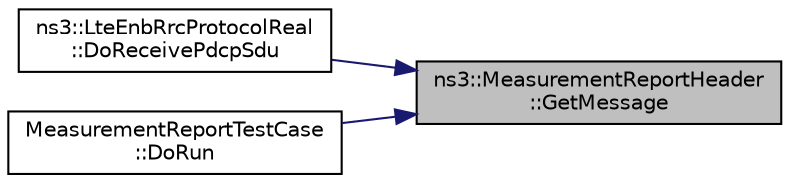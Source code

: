 digraph "ns3::MeasurementReportHeader::GetMessage"
{
 // LATEX_PDF_SIZE
  edge [fontname="Helvetica",fontsize="10",labelfontname="Helvetica",labelfontsize="10"];
  node [fontname="Helvetica",fontsize="10",shape=record];
  rankdir="RL";
  Node1 [label="ns3::MeasurementReportHeader\l::GetMessage",height=0.2,width=0.4,color="black", fillcolor="grey75", style="filled", fontcolor="black",tooltip="Returns a MeasurementReport IE from the values in the class attributes."];
  Node1 -> Node2 [dir="back",color="midnightblue",fontsize="10",style="solid",fontname="Helvetica"];
  Node2 [label="ns3::LteEnbRrcProtocolReal\l::DoReceivePdcpSdu",height=0.2,width=0.4,color="black", fillcolor="white", style="filled",URL="$classns3_1_1_lte_enb_rrc_protocol_real.html#a6fc5f1a1a4bc595550e4adb0bb5b02ef",tooltip="Receive PDCP SDU function."];
  Node1 -> Node3 [dir="back",color="midnightblue",fontsize="10",style="solid",fontname="Helvetica"];
  Node3 [label="MeasurementReportTestCase\l::DoRun",height=0.2,width=0.4,color="black", fillcolor="white", style="filled",URL="$class_measurement_report_test_case.html#adcfdbf787e4820120911329dd17b34df",tooltip="Implementation to actually run this TestCase."];
}
